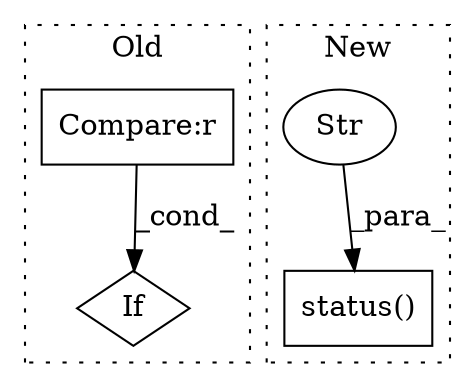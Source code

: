 digraph G {
subgraph cluster0 {
1 [label="If" a="96" s="1411" l="21" shape="diamond"];
3 [label="Compare:r" a="40" s="1411" l="21" shape="box"];
label = "Old";
style="dotted";
}
subgraph cluster1 {
2 [label="status()" a="75" s="420,472" l="22,1" shape="box"];
4 [label="Str" a="66" s="442" l="7" shape="ellipse"];
label = "New";
style="dotted";
}
3 -> 1 [label="_cond_"];
4 -> 2 [label="_para_"];
}